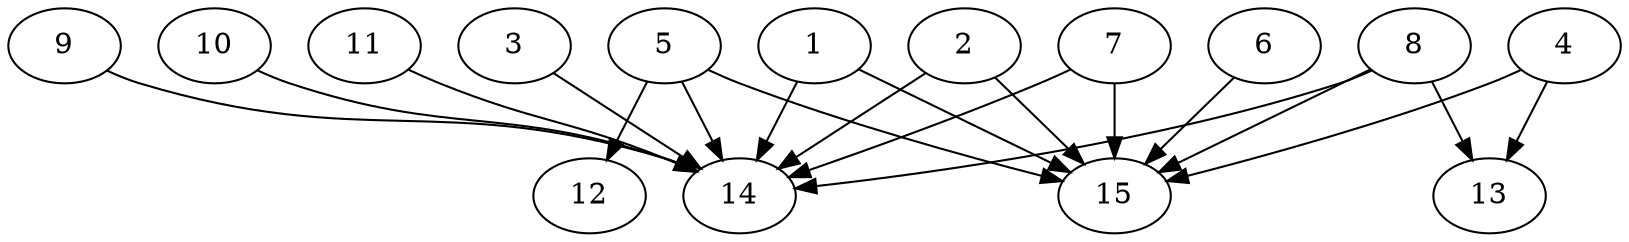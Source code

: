 // DAG automatically generated by daggen at Thu Oct  3 13:59:26 2019
// ./daggen --dot -n 15 --ccr 0.5 --fat 0.9 --regular 0.9 --density 0.9 --mindata 5242880 --maxdata 52428800 
digraph G {
  1 [size="84791296", alpha="0.03", expect_size="42395648"] 
  1 -> 14 [size ="42395648"]
  1 -> 15 [size ="42395648"]
  2 [size="13850624", alpha="0.11", expect_size="6925312"] 
  2 -> 14 [size ="6925312"]
  2 -> 15 [size ="6925312"]
  3 [size="54079488", alpha="0.18", expect_size="27039744"] 
  3 -> 14 [size ="27039744"]
  4 [size="70443008", alpha="0.13", expect_size="35221504"] 
  4 -> 13 [size ="35221504"]
  4 -> 15 [size ="35221504"]
  5 [size="60835840", alpha="0.13", expect_size="30417920"] 
  5 -> 12 [size ="30417920"]
  5 -> 14 [size ="30417920"]
  5 -> 15 [size ="30417920"]
  6 [size="72472576", alpha="0.19", expect_size="36236288"] 
  6 -> 15 [size ="36236288"]
  7 [size="23451648", alpha="0.01", expect_size="11725824"] 
  7 -> 14 [size ="11725824"]
  7 -> 15 [size ="11725824"]
  8 [size="54964224", alpha="0.17", expect_size="27482112"] 
  8 -> 13 [size ="27482112"]
  8 -> 14 [size ="27482112"]
  8 -> 15 [size ="27482112"]
  9 [size="23650304", alpha="0.06", expect_size="11825152"] 
  9 -> 14 [size ="11825152"]
  10 [size="34043904", alpha="0.04", expect_size="17021952"] 
  10 -> 14 [size ="17021952"]
  11 [size="56006656", alpha="0.14", expect_size="28003328"] 
  11 -> 14 [size ="28003328"]
  12 [size="68333568", alpha="0.08", expect_size="34166784"] 
  13 [size="27748352", alpha="0.16", expect_size="13874176"] 
  14 [size="19281920", alpha="0.07", expect_size="9640960"] 
  15 [size="82722816", alpha="0.08", expect_size="41361408"] 
}
